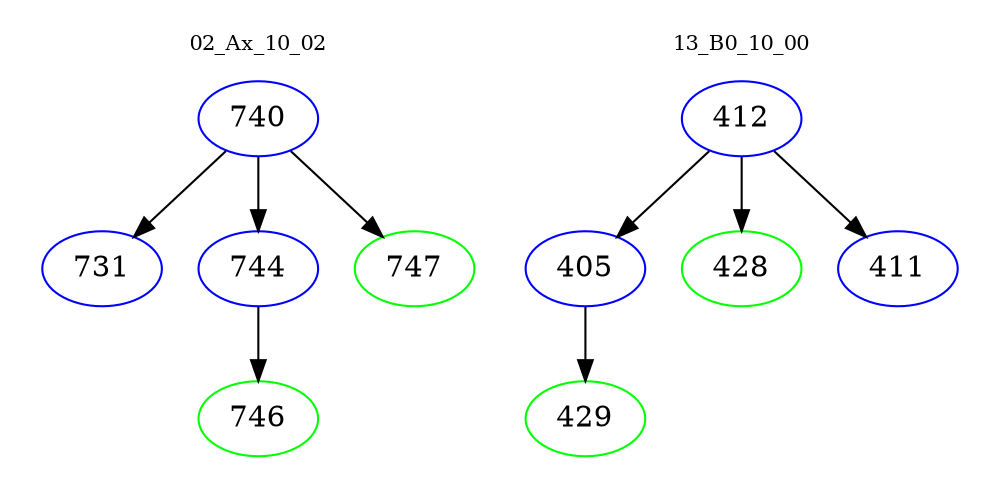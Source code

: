 digraph{
subgraph cluster_0 {
color = white
label = "02_Ax_10_02";
fontsize=10;
T0_740 [label="740", color="blue"]
T0_740 -> T0_731 [color="black"]
T0_731 [label="731", color="blue"]
T0_740 -> T0_744 [color="black"]
T0_744 [label="744", color="blue"]
T0_744 -> T0_746 [color="black"]
T0_746 [label="746", color="green"]
T0_740 -> T0_747 [color="black"]
T0_747 [label="747", color="green"]
}
subgraph cluster_1 {
color = white
label = "13_B0_10_00";
fontsize=10;
T1_412 [label="412", color="blue"]
T1_412 -> T1_405 [color="black"]
T1_405 [label="405", color="blue"]
T1_405 -> T1_429 [color="black"]
T1_429 [label="429", color="green"]
T1_412 -> T1_428 [color="black"]
T1_428 [label="428", color="green"]
T1_412 -> T1_411 [color="black"]
T1_411 [label="411", color="blue"]
}
}
